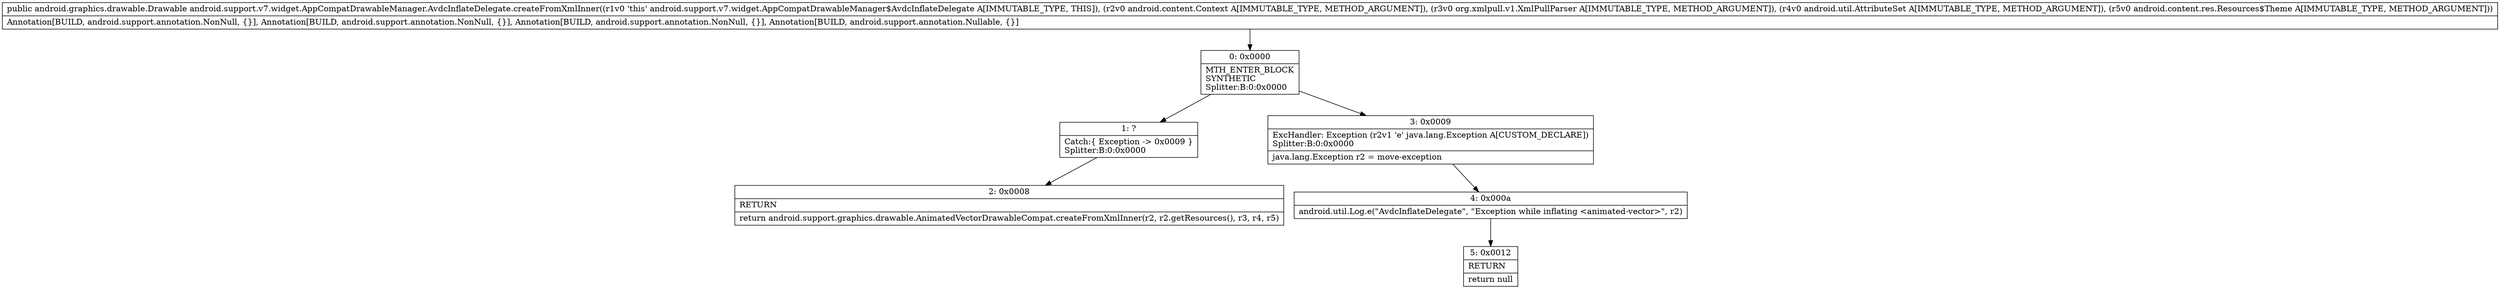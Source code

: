 digraph "CFG forandroid.support.v7.widget.AppCompatDrawableManager.AvdcInflateDelegate.createFromXmlInner(Landroid\/content\/Context;Lorg\/xmlpull\/v1\/XmlPullParser;Landroid\/util\/AttributeSet;Landroid\/content\/res\/Resources$Theme;)Landroid\/graphics\/drawable\/Drawable;" {
Node_0 [shape=record,label="{0\:\ 0x0000|MTH_ENTER_BLOCK\lSYNTHETIC\lSplitter:B:0:0x0000\l}"];
Node_1 [shape=record,label="{1\:\ ?|Catch:\{ Exception \-\> 0x0009 \}\lSplitter:B:0:0x0000\l}"];
Node_2 [shape=record,label="{2\:\ 0x0008|RETURN\l|return android.support.graphics.drawable.AnimatedVectorDrawableCompat.createFromXmlInner(r2, r2.getResources(), r3, r4, r5)\l}"];
Node_3 [shape=record,label="{3\:\ 0x0009|ExcHandler: Exception (r2v1 'e' java.lang.Exception A[CUSTOM_DECLARE])\lSplitter:B:0:0x0000\l|java.lang.Exception r2 = move\-exception\l}"];
Node_4 [shape=record,label="{4\:\ 0x000a|android.util.Log.e(\"AvdcInflateDelegate\", \"Exception while inflating \<animated\-vector\>\", r2)\l}"];
Node_5 [shape=record,label="{5\:\ 0x0012|RETURN\l|return null\l}"];
MethodNode[shape=record,label="{public android.graphics.drawable.Drawable android.support.v7.widget.AppCompatDrawableManager.AvdcInflateDelegate.createFromXmlInner((r1v0 'this' android.support.v7.widget.AppCompatDrawableManager$AvdcInflateDelegate A[IMMUTABLE_TYPE, THIS]), (r2v0 android.content.Context A[IMMUTABLE_TYPE, METHOD_ARGUMENT]), (r3v0 org.xmlpull.v1.XmlPullParser A[IMMUTABLE_TYPE, METHOD_ARGUMENT]), (r4v0 android.util.AttributeSet A[IMMUTABLE_TYPE, METHOD_ARGUMENT]), (r5v0 android.content.res.Resources$Theme A[IMMUTABLE_TYPE, METHOD_ARGUMENT]))  | Annotation[BUILD, android.support.annotation.NonNull, \{\}], Annotation[BUILD, android.support.annotation.NonNull, \{\}], Annotation[BUILD, android.support.annotation.NonNull, \{\}], Annotation[BUILD, android.support.annotation.Nullable, \{\}]\l}"];
MethodNode -> Node_0;
Node_0 -> Node_1;
Node_0 -> Node_3;
Node_1 -> Node_2;
Node_3 -> Node_4;
Node_4 -> Node_5;
}

